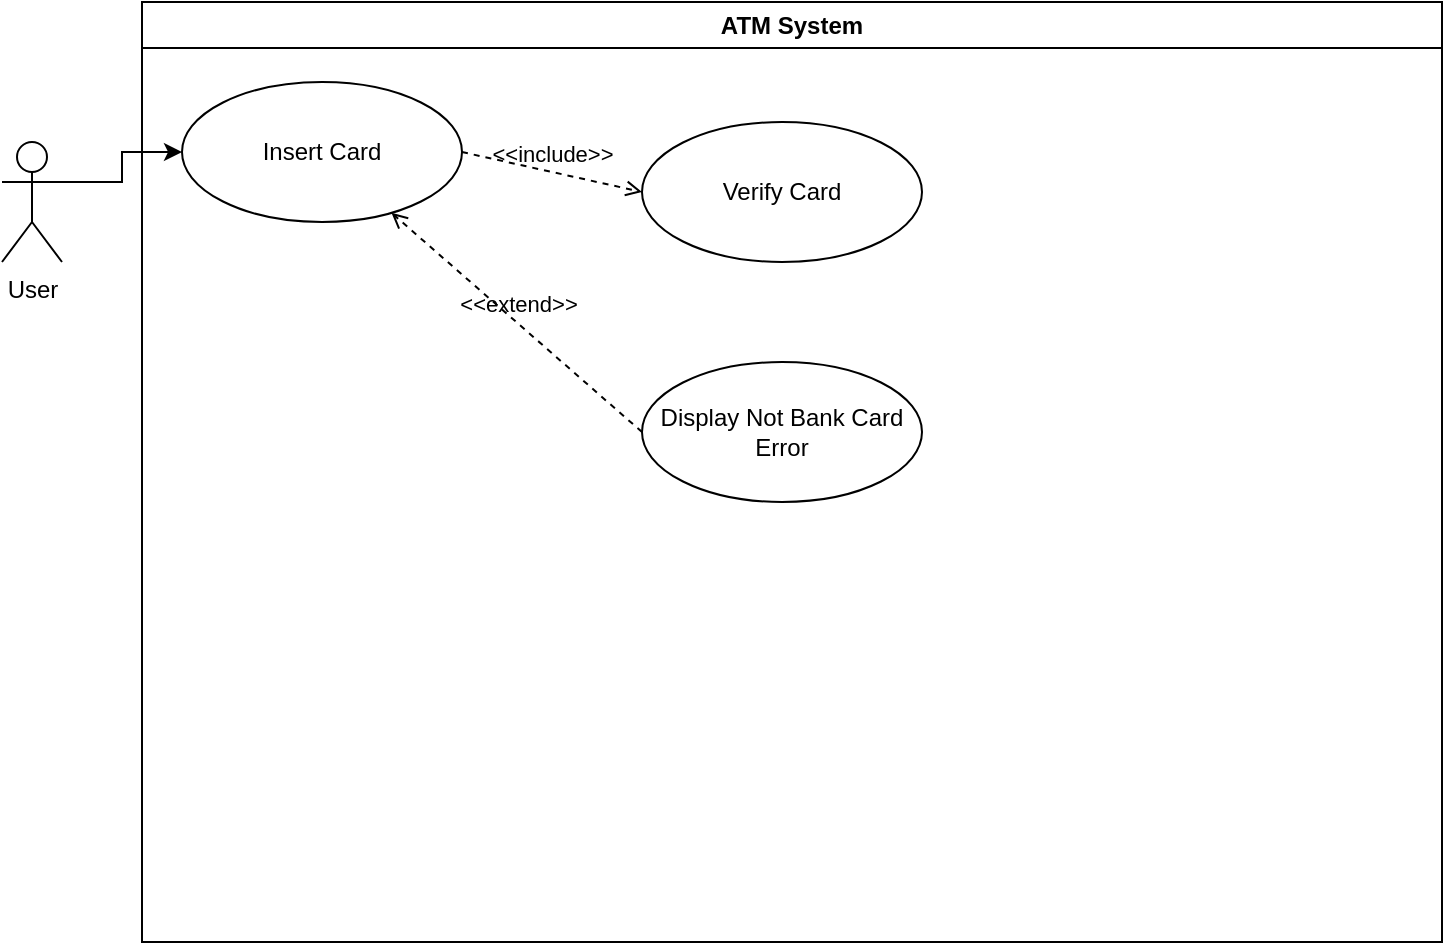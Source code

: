 <mxfile version="21.7.5" type="github">
  <diagram name="Page-1" id="kdJaEYyY36MufXAirq7M">
    <mxGraphModel dx="782" dy="377" grid="1" gridSize="10" guides="1" tooltips="1" connect="1" arrows="1" fold="1" page="1" pageScale="1" pageWidth="850" pageHeight="1100" math="0" shadow="0">
      <root>
        <mxCell id="0" />
        <mxCell id="1" parent="0" />
        <mxCell id="EVSIIOYRDyjoUFrQbc39-4" value="&lt;div&gt;ATM System&lt;/div&gt;" style="swimlane;whiteSpace=wrap;html=1;" parent="1" vertex="1">
          <mxGeometry x="120" y="20" width="650" height="470" as="geometry" />
        </mxCell>
        <mxCell id="EVSIIOYRDyjoUFrQbc39-7" value="Insert Card" style="ellipse;whiteSpace=wrap;html=1;" parent="EVSIIOYRDyjoUFrQbc39-4" vertex="1">
          <mxGeometry x="20" y="40" width="140" height="70" as="geometry" />
        </mxCell>
        <mxCell id="EVSIIOYRDyjoUFrQbc39-10" value="Verify Card" style="ellipse;whiteSpace=wrap;html=1;" parent="EVSIIOYRDyjoUFrQbc39-4" vertex="1">
          <mxGeometry x="250" y="60" width="140" height="70" as="geometry" />
        </mxCell>
        <mxCell id="EVSIIOYRDyjoUFrQbc39-11" value="&amp;lt;&amp;lt;include&amp;gt;&amp;gt;" style="html=1;verticalAlign=bottom;labelBackgroundColor=none;endArrow=open;endFill=0;dashed=1;rounded=0;exitX=1;exitY=0.5;exitDx=0;exitDy=0;entryX=0;entryY=0.5;entryDx=0;entryDy=0;" parent="EVSIIOYRDyjoUFrQbc39-4" source="EVSIIOYRDyjoUFrQbc39-7" target="EVSIIOYRDyjoUFrQbc39-10" edge="1">
          <mxGeometry width="160" relative="1" as="geometry">
            <mxPoint x="120" y="160" as="sourcePoint" />
            <mxPoint x="280" y="160" as="targetPoint" />
          </mxGeometry>
        </mxCell>
        <mxCell id="EVSIIOYRDyjoUFrQbc39-12" value="Display Not Bank Card Error" style="ellipse;whiteSpace=wrap;html=1;" parent="EVSIIOYRDyjoUFrQbc39-4" vertex="1">
          <mxGeometry x="250" y="180" width="140" height="70" as="geometry" />
        </mxCell>
        <mxCell id="EVSIIOYRDyjoUFrQbc39-13" value="&amp;lt;&amp;lt;extend&amp;gt;&amp;gt;" style="html=1;verticalAlign=bottom;labelBackgroundColor=none;endArrow=open;endFill=0;dashed=1;rounded=0;exitX=0;exitY=0.5;exitDx=0;exitDy=0;" parent="EVSIIOYRDyjoUFrQbc39-4" source="EVSIIOYRDyjoUFrQbc39-12" target="EVSIIOYRDyjoUFrQbc39-7" edge="1">
          <mxGeometry width="160" relative="1" as="geometry">
            <mxPoint x="60" y="200" as="sourcePoint" />
            <mxPoint x="220" y="200" as="targetPoint" />
          </mxGeometry>
        </mxCell>
        <mxCell id="EVSIIOYRDyjoUFrQbc39-9" style="edgeStyle=orthogonalEdgeStyle;rounded=0;orthogonalLoop=1;jettySize=auto;html=1;exitX=1;exitY=0.333;exitDx=0;exitDy=0;exitPerimeter=0;" parent="1" source="EVSIIOYRDyjoUFrQbc39-1" target="EVSIIOYRDyjoUFrQbc39-7" edge="1">
          <mxGeometry relative="1" as="geometry" />
        </mxCell>
        <mxCell id="EVSIIOYRDyjoUFrQbc39-1" value="&lt;div&gt;User&lt;/div&gt;&lt;div&gt;&lt;br&gt;&lt;/div&gt;" style="shape=umlActor;verticalLabelPosition=bottom;verticalAlign=top;html=1;" parent="1" vertex="1">
          <mxGeometry x="50" y="90" width="30" height="60" as="geometry" />
        </mxCell>
      </root>
    </mxGraphModel>
  </diagram>
</mxfile>
